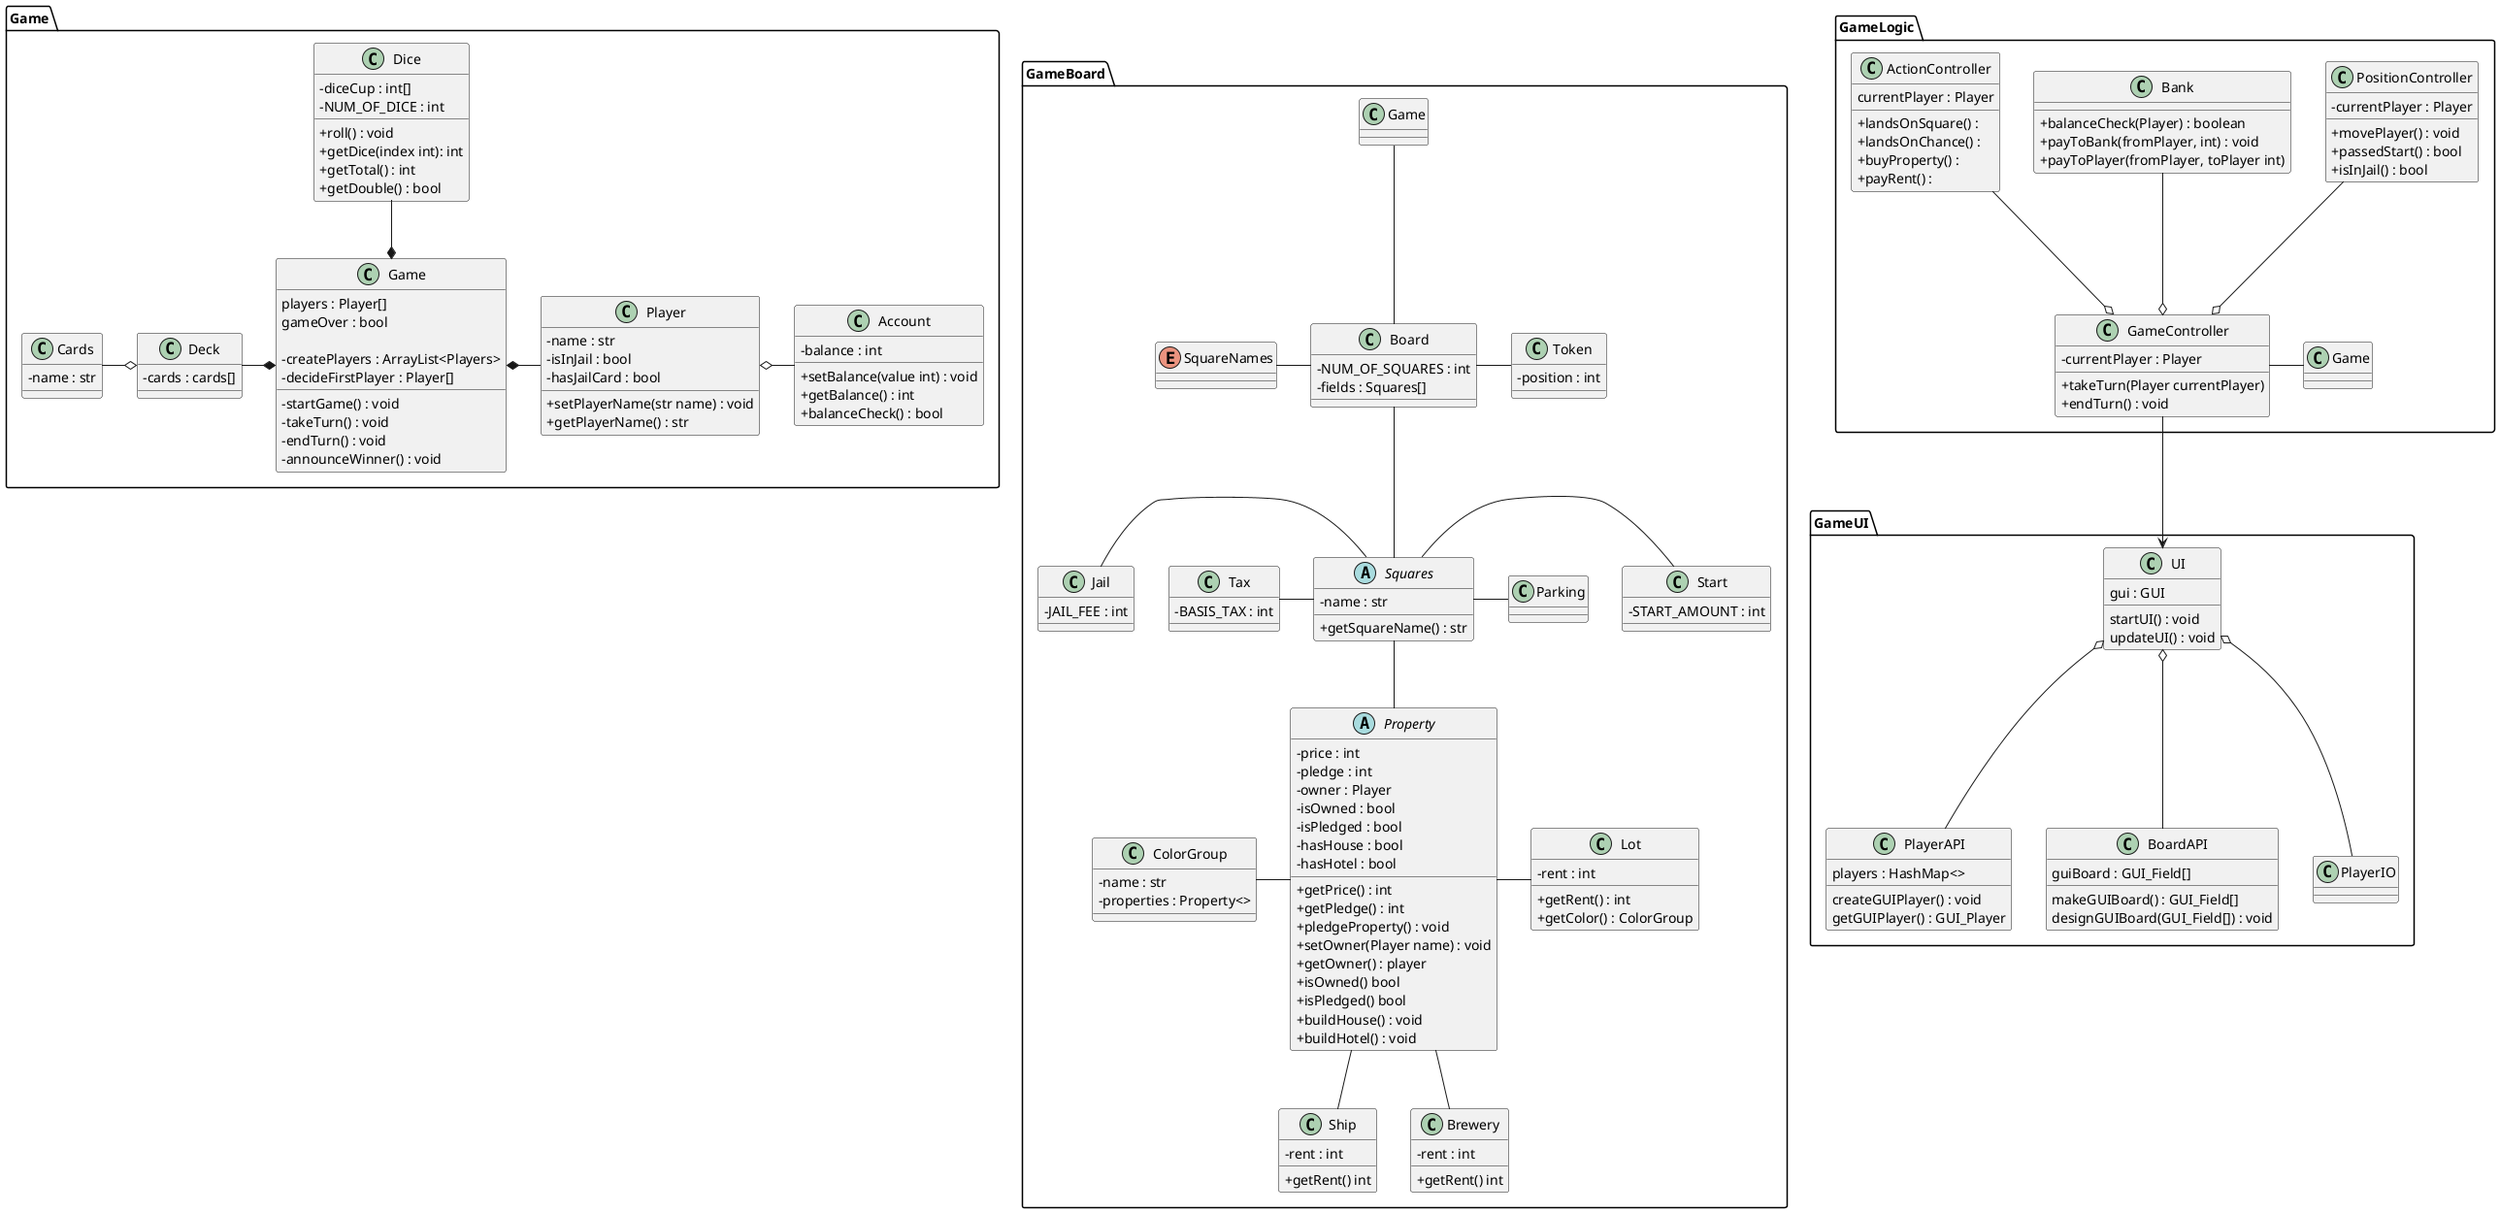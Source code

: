 @startuml
skinparam classAttributeIconSize 0

package Game {

    class Game {
    players : Player[]
    gameOver : bool

    -startGame() : void
    -createPlayers : ArrayList<Players>
    -decideFirstPlayer : Player[]
    -takeTurn() : void
    -endTurn() : void
    -announceWinner() : void

    }



    class Player {
        - name : str
        - isInJail : bool
        - hasJailCard : bool

        + setPlayerName(str name) : void
        + getPlayerName() : str
    }

    class Account {
        - balance : int

        + setBalance(value int) : void
        + getBalance() : int
        + balanceCheck() : bool
    }

    class Dice {
        - diceCup : int[]
        - NUM_OF_DICE : int

        +roll() : void
        +getDice(index int): int
        +getTotal() : int
        +getDouble() : bool
    }

    class Deck {
    - cards : cards[]
    }

    class Cards {
    - name : str
    }

Game *-u- Dice
Game *-r- Player
Game *-l- Deck
Deck o-l- Cards
Player o-r- Account

}

package GameBoard {

    class Board {
        - NUM_OF_SQUARES : int
        - fields : Squares[]
    }

    class Token {
        - position : int
    }

    abstract class Squares {
        - name : str

        + getSquareName() : str
    }

    abstract class Property {
        - price : int
        - pledge : int
        - owner : Player
        - isOwned : bool
        - isPledged : bool
        - hasHouse : bool
        - hasHotel : bool

        + getPrice() : int
        + getPledge() : int
        + pledgeProperty() : void
        + setOwner(Player name) : void
        + getOwner() : player
        + isOwned() bool
        + isPledged() bool
        + buildHouse() : void
        + buildHotel() : void

    }

    class Lot {
        - rent : int

        +getRent() : int
        +getColor() : ColorGroup
    }

    class Ship {
        - rent : int

        +getRent() int
    }

    class Brewery {
        - rent : int

        +getRent() int
    }

    class Start {
        - START_AMOUNT : int
    }

    class Jail {
        - JAIL_FEE : int
    }

    class Tax {
        - BASIS_TAX : int
    }

    class Parking {
    }

    class ColorGroup {
        - name : str
        - properties : Property<>
    }

    enum SquareNames {
    }
Game -d- Board
Board -d- Squares
Board -l- SquareNames
Board -r- Token
Squares -r- Start
Squares -r- Parking
Squares -l- Tax
Squares -l- Jail
Squares -d- Property
Property -r- Lot
Property -- Ship
Property -- Brewery
Property -l- ColorGroup
}

package GameLogic {

    class GameController {
        - currentPlayer : Player
        +takeTurn(Player currentPlayer)
        +endTurn() : void
    }
    class Bank {
        +balanceCheck(Player) : boolean
        +payToBank(fromPlayer, int) : void
        +payToPlayer(fromPlayer, toPlayer int)
    }
    class PositionController {
        -currentPlayer : Player


        +movePlayer() : void
        +passedStart() : bool
        +isInJail() : bool

    }
    class ActionController {
        currentPlayer : Player

        +landsOnSquare() :
        +landsOnChance() :
        +buyProperty() :
        +payRent() :
    }

    Game -l- GameController
    GameController o-u- ActionController
    GameController o-u- Bank
    GameController o-u- PositionController
}

package GameUI {

    class UI {
    gui : GUI

    startUI() : void
    updateUI() : void
    }
    class PlayerAPI {
    players : HashMap<>

    createGUIPlayer() : void
    getGUIPlayer() : GUI_Player
    }

    class BoardAPI {
    guiBoard : GUI_Field[]

    makeGUIBoard() : GUI_Field[]
    designGUIBoard(GUI_Field[]) : void

    }

    class PlayerIO {}
    GameController -d-> UI
    UI o-d- PlayerAPI
    UI o-d- BoardAPI
    UI o-d- PlayerIO
}







@enduml